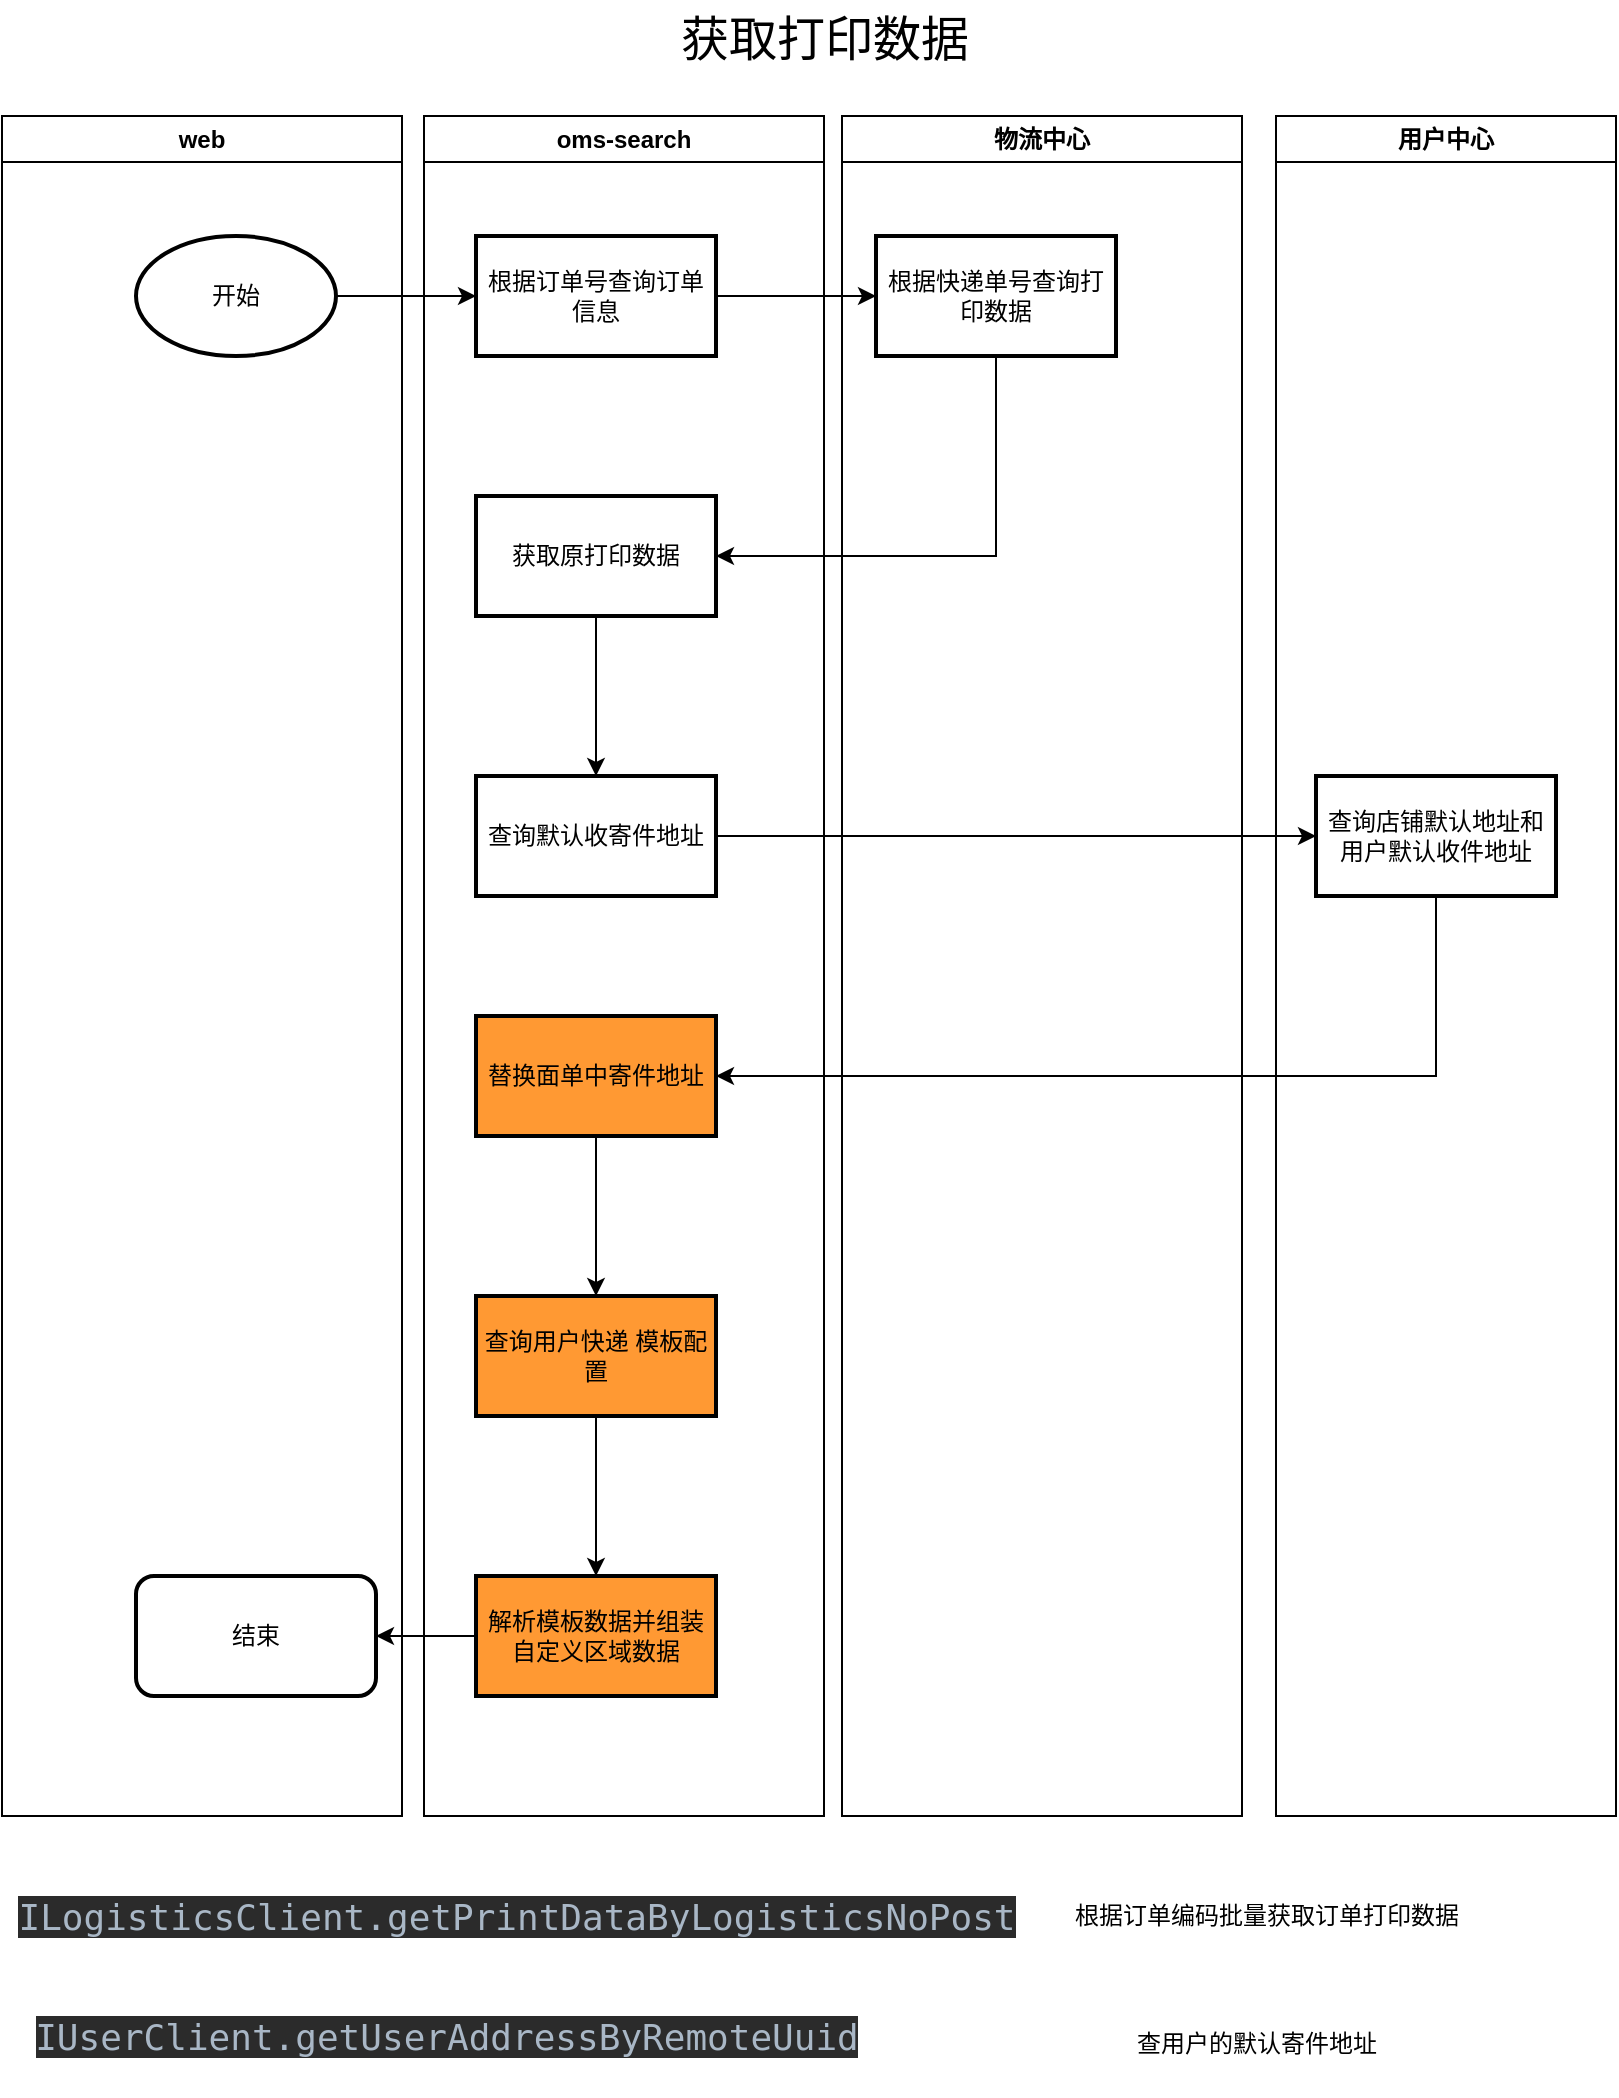 <mxfile version="24.7.7">
  <diagram name="第 1 页" id="IWbyHbOjIazed-s3DoQH">
    <mxGraphModel dx="2314" dy="1106" grid="1" gridSize="10" guides="1" tooltips="1" connect="1" arrows="1" fold="1" page="1" pageScale="1" pageWidth="827" pageHeight="1169" math="0" shadow="0">
      <root>
        <mxCell id="0" />
        <mxCell id="1" parent="0" />
        <mxCell id="YbeHKfQEykr_amrqOs7m-4" value="" style="edgeStyle=orthogonalEdgeStyle;rounded=0;orthogonalLoop=1;jettySize=auto;html=1;" edge="1" parent="1" source="YbeHKfQEykr_amrqOs7m-1" target="YbeHKfQEykr_amrqOs7m-3">
          <mxGeometry relative="1" as="geometry" />
        </mxCell>
        <mxCell id="YbeHKfQEykr_amrqOs7m-1" value="开始" style="strokeWidth=2;html=1;shape=mxgraph.flowchart.start_1;whiteSpace=wrap;" vertex="1" parent="1">
          <mxGeometry x="70" y="280" width="100" height="60" as="geometry" />
        </mxCell>
        <mxCell id="YbeHKfQEykr_amrqOs7m-2" value="&lt;font style=&quot;font-size: 24px;&quot;&gt;获取打印数据&lt;/font&gt;" style="text;html=1;align=center;verticalAlign=middle;resizable=0;points=[];autosize=1;strokeColor=none;fillColor=none;" vertex="1" parent="1">
          <mxGeometry x="329" y="162" width="170" height="40" as="geometry" />
        </mxCell>
        <mxCell id="YbeHKfQEykr_amrqOs7m-6" value="" style="edgeStyle=orthogonalEdgeStyle;rounded=0;orthogonalLoop=1;jettySize=auto;html=1;" edge="1" parent="1" source="YbeHKfQEykr_amrqOs7m-3" target="YbeHKfQEykr_amrqOs7m-5">
          <mxGeometry relative="1" as="geometry" />
        </mxCell>
        <mxCell id="YbeHKfQEykr_amrqOs7m-3" value="根据订单号查询订单信息" style="whiteSpace=wrap;html=1;strokeWidth=2;" vertex="1" parent="1">
          <mxGeometry x="240" y="280" width="120" height="60" as="geometry" />
        </mxCell>
        <mxCell id="YbeHKfQEykr_amrqOs7m-10" style="edgeStyle=orthogonalEdgeStyle;rounded=0;orthogonalLoop=1;jettySize=auto;html=1;entryX=1;entryY=0.5;entryDx=0;entryDy=0;" edge="1" parent="1" source="YbeHKfQEykr_amrqOs7m-5" target="YbeHKfQEykr_amrqOs7m-9">
          <mxGeometry relative="1" as="geometry">
            <mxPoint x="470" y="530" as="targetPoint" />
            <Array as="points">
              <mxPoint x="500" y="440" />
            </Array>
          </mxGeometry>
        </mxCell>
        <mxCell id="YbeHKfQEykr_amrqOs7m-5" value="根据快递单号查询打印数据" style="whiteSpace=wrap;html=1;strokeWidth=2;" vertex="1" parent="1">
          <mxGeometry x="440" y="280" width="120" height="60" as="geometry" />
        </mxCell>
        <mxCell id="YbeHKfQEykr_amrqOs7m-12" value="" style="edgeStyle=orthogonalEdgeStyle;rounded=0;orthogonalLoop=1;jettySize=auto;html=1;" edge="1" parent="1" source="YbeHKfQEykr_amrqOs7m-9" target="YbeHKfQEykr_amrqOs7m-11">
          <mxGeometry relative="1" as="geometry" />
        </mxCell>
        <mxCell id="YbeHKfQEykr_amrqOs7m-9" value="获取原打印数据" style="whiteSpace=wrap;html=1;strokeWidth=2;" vertex="1" parent="1">
          <mxGeometry x="240" y="410" width="120" height="60" as="geometry" />
        </mxCell>
        <mxCell id="YbeHKfQEykr_amrqOs7m-14" value="" style="edgeStyle=orthogonalEdgeStyle;rounded=0;orthogonalLoop=1;jettySize=auto;html=1;" edge="1" parent="1" source="YbeHKfQEykr_amrqOs7m-11" target="YbeHKfQEykr_amrqOs7m-13">
          <mxGeometry relative="1" as="geometry" />
        </mxCell>
        <mxCell id="YbeHKfQEykr_amrqOs7m-11" value="查询默认收寄件地址" style="whiteSpace=wrap;html=1;strokeWidth=2;" vertex="1" parent="1">
          <mxGeometry x="240" y="550" width="120" height="60" as="geometry" />
        </mxCell>
        <mxCell id="YbeHKfQEykr_amrqOs7m-16" style="edgeStyle=orthogonalEdgeStyle;rounded=0;orthogonalLoop=1;jettySize=auto;html=1;entryX=1;entryY=0.5;entryDx=0;entryDy=0;" edge="1" parent="1" source="YbeHKfQEykr_amrqOs7m-13" target="YbeHKfQEykr_amrqOs7m-15">
          <mxGeometry relative="1" as="geometry">
            <mxPoint x="690" y="800" as="targetPoint" />
            <Array as="points">
              <mxPoint x="720" y="700" />
            </Array>
          </mxGeometry>
        </mxCell>
        <mxCell id="YbeHKfQEykr_amrqOs7m-13" value="查询店铺默认地址和用户默认收件地址" style="whiteSpace=wrap;html=1;strokeWidth=2;" vertex="1" parent="1">
          <mxGeometry x="660" y="550" width="120" height="60" as="geometry" />
        </mxCell>
        <mxCell id="YbeHKfQEykr_amrqOs7m-18" value="" style="edgeStyle=orthogonalEdgeStyle;rounded=0;orthogonalLoop=1;jettySize=auto;html=1;" edge="1" parent="1" source="YbeHKfQEykr_amrqOs7m-15" target="YbeHKfQEykr_amrqOs7m-17">
          <mxGeometry relative="1" as="geometry" />
        </mxCell>
        <mxCell id="YbeHKfQEykr_amrqOs7m-15" value="替换面单中寄件地址" style="whiteSpace=wrap;html=1;strokeWidth=2;fillColor=#FF9933;" vertex="1" parent="1">
          <mxGeometry x="240" y="670" width="120" height="60" as="geometry" />
        </mxCell>
        <mxCell id="YbeHKfQEykr_amrqOs7m-20" value="" style="edgeStyle=orthogonalEdgeStyle;rounded=0;orthogonalLoop=1;jettySize=auto;html=1;" edge="1" parent="1" source="YbeHKfQEykr_amrqOs7m-17">
          <mxGeometry relative="1" as="geometry">
            <mxPoint x="300" y="950" as="targetPoint" />
          </mxGeometry>
        </mxCell>
        <mxCell id="YbeHKfQEykr_amrqOs7m-17" value="查询用户快递 模板配置" style="whiteSpace=wrap;html=1;strokeWidth=2;fillColor=#FF9933;" vertex="1" parent="1">
          <mxGeometry x="240" y="810" width="120" height="60" as="geometry" />
        </mxCell>
        <mxCell id="YbeHKfQEykr_amrqOs7m-24" value="" style="edgeStyle=orthogonalEdgeStyle;rounded=0;orthogonalLoop=1;jettySize=auto;html=1;" edge="1" parent="1" source="YbeHKfQEykr_amrqOs7m-19" target="YbeHKfQEykr_amrqOs7m-21">
          <mxGeometry relative="1" as="geometry" />
        </mxCell>
        <mxCell id="YbeHKfQEykr_amrqOs7m-19" value="解析模板数据并组装自定义区域数据" style="whiteSpace=wrap;html=1;strokeWidth=2;fillColor=#FF9933;" vertex="1" parent="1">
          <mxGeometry x="240" y="950" width="120" height="60" as="geometry" />
        </mxCell>
        <mxCell id="YbeHKfQEykr_amrqOs7m-21" value="结束" style="rounded=1;whiteSpace=wrap;html=1;strokeWidth=2;" vertex="1" parent="1">
          <mxGeometry x="70" y="950" width="120" height="60" as="geometry" />
        </mxCell>
        <mxCell id="YbeHKfQEykr_amrqOs7m-25" value="web" style="swimlane;whiteSpace=wrap;html=1;" vertex="1" parent="1">
          <mxGeometry x="3" y="220" width="200" height="850" as="geometry" />
        </mxCell>
        <mxCell id="YbeHKfQEykr_amrqOs7m-26" value="oms-search" style="swimlane;whiteSpace=wrap;html=1;" vertex="1" parent="1">
          <mxGeometry x="214" y="220" width="200" height="850" as="geometry" />
        </mxCell>
        <mxCell id="YbeHKfQEykr_amrqOs7m-27" value="物流中心" style="swimlane;whiteSpace=wrap;html=1;" vertex="1" parent="1">
          <mxGeometry x="423" y="220" width="200" height="850" as="geometry" />
        </mxCell>
        <mxCell id="YbeHKfQEykr_amrqOs7m-28" value="用户中心" style="swimlane;whiteSpace=wrap;html=1;" vertex="1" parent="1">
          <mxGeometry x="640" y="220" width="170" height="850" as="geometry" />
        </mxCell>
        <mxCell id="YbeHKfQEykr_amrqOs7m-29" value="&lt;pre style=&quot;background-color: rgb(43, 43, 43); color: rgb(169, 183, 198); font-family: &amp;quot;JetBrains Mono&amp;quot;, monospace;&quot;&gt;&lt;font style=&quot;font-size: 18px;&quot;&gt;ILogisticsClient.getPrintDataByLogisticsNoPost&lt;/font&gt;&lt;/pre&gt;" style="text;html=1;align=center;verticalAlign=middle;resizable=0;points=[];autosize=1;strokeColor=none;fillColor=none;" vertex="1" parent="1">
          <mxGeometry x="40" y="1090" width="440" height="60" as="geometry" />
        </mxCell>
        <mxCell id="YbeHKfQEykr_amrqOs7m-30" value="根据订单编码批量获取订单打印数据" style="text;html=1;align=center;verticalAlign=middle;resizable=0;points=[];autosize=1;strokeColor=none;fillColor=none;" vertex="1" parent="1">
          <mxGeometry x="525" y="1105" width="220" height="30" as="geometry" />
        </mxCell>
        <mxCell id="YbeHKfQEykr_amrqOs7m-31" value="&lt;pre style=&quot;background-color: rgb(43, 43, 43); color: rgb(169, 183, 198); font-family: &amp;quot;JetBrains Mono&amp;quot;, monospace;&quot;&gt;&lt;font style=&quot;font-size: 18px;&quot;&gt;IUserClient.getUserAddressByRemoteUuid&lt;/font&gt;&lt;/pre&gt;" style="text;html=1;align=center;verticalAlign=middle;resizable=0;points=[];autosize=1;strokeColor=none;fillColor=none;" vertex="1" parent="1">
          <mxGeometry x="40" y="1150" width="370" height="60" as="geometry" />
        </mxCell>
        <mxCell id="YbeHKfQEykr_amrqOs7m-32" value="查用户的默认寄件地址" style="text;html=1;align=center;verticalAlign=middle;resizable=0;points=[];autosize=1;strokeColor=none;fillColor=none;" vertex="1" parent="1">
          <mxGeometry x="560" y="1169" width="140" height="30" as="geometry" />
        </mxCell>
      </root>
    </mxGraphModel>
  </diagram>
</mxfile>

